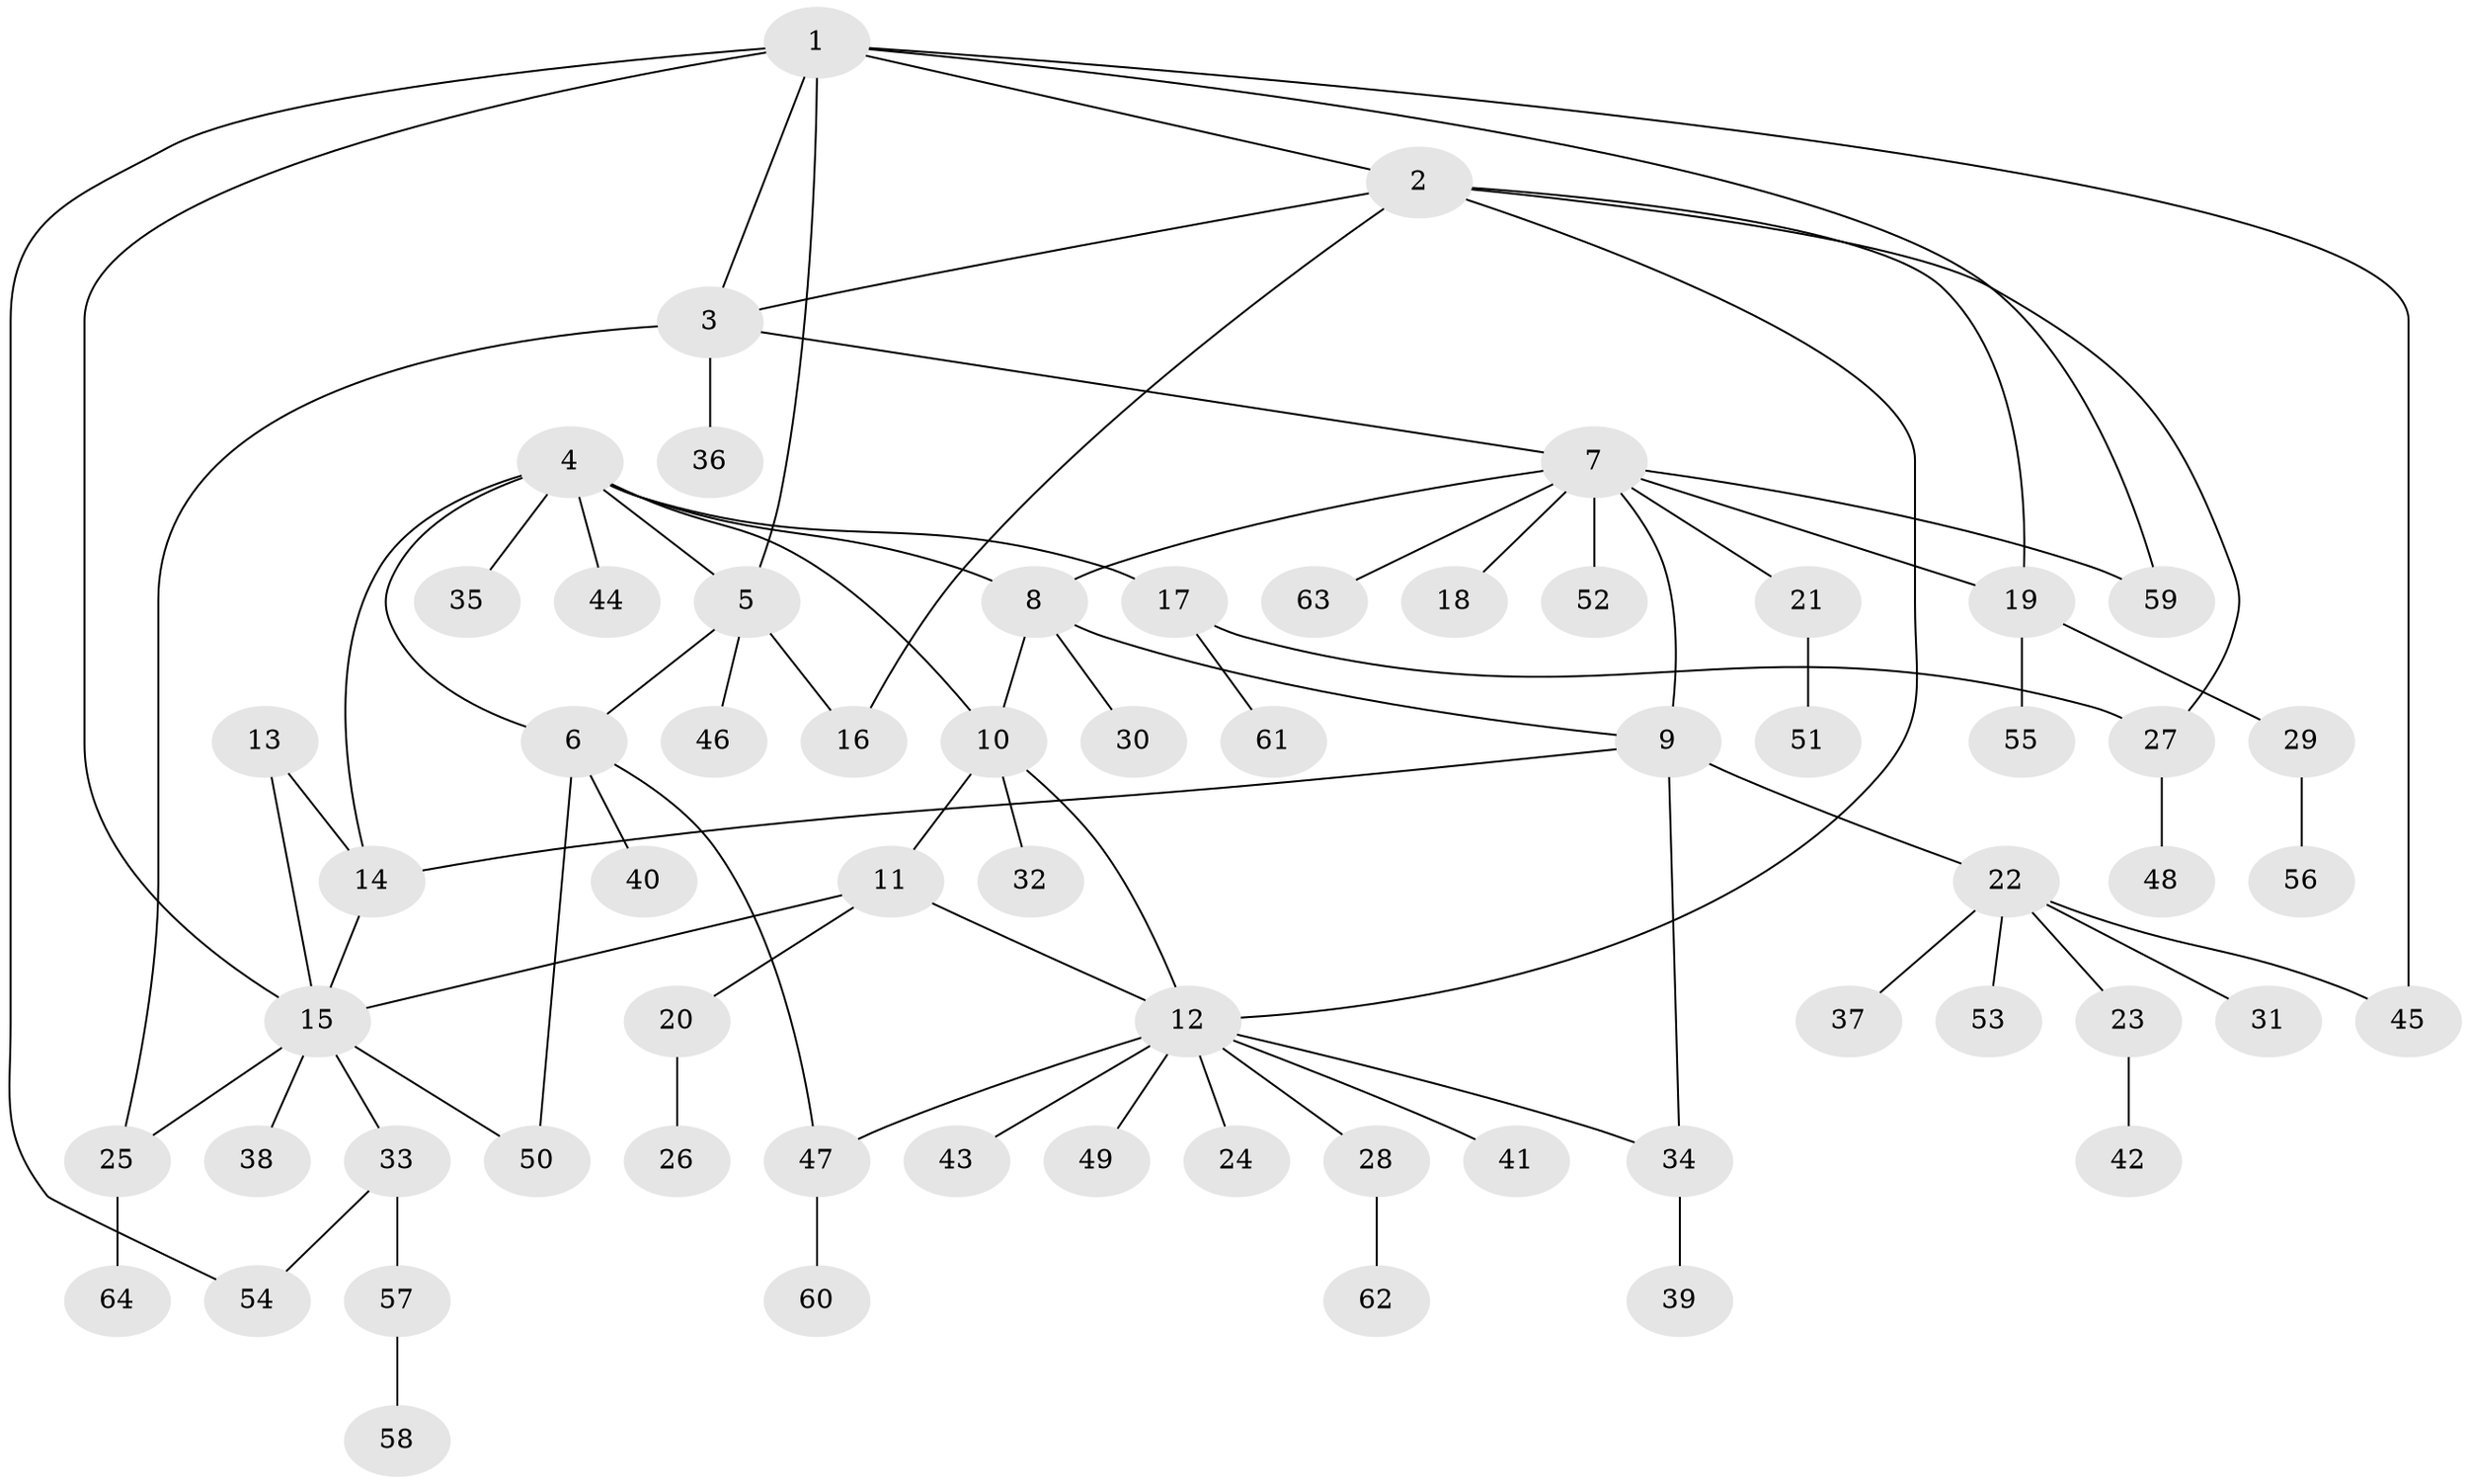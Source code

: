 // Generated by graph-tools (version 1.1) at 2025/02/03/09/25 03:02:38]
// undirected, 64 vertices, 84 edges
graph export_dot {
graph [start="1"]
  node [color=gray90,style=filled];
  1;
  2;
  3;
  4;
  5;
  6;
  7;
  8;
  9;
  10;
  11;
  12;
  13;
  14;
  15;
  16;
  17;
  18;
  19;
  20;
  21;
  22;
  23;
  24;
  25;
  26;
  27;
  28;
  29;
  30;
  31;
  32;
  33;
  34;
  35;
  36;
  37;
  38;
  39;
  40;
  41;
  42;
  43;
  44;
  45;
  46;
  47;
  48;
  49;
  50;
  51;
  52;
  53;
  54;
  55;
  56;
  57;
  58;
  59;
  60;
  61;
  62;
  63;
  64;
  1 -- 2;
  1 -- 3;
  1 -- 5;
  1 -- 15;
  1 -- 45;
  1 -- 54;
  1 -- 59;
  2 -- 3;
  2 -- 12;
  2 -- 16;
  2 -- 19;
  2 -- 27;
  3 -- 7;
  3 -- 25;
  3 -- 36;
  4 -- 5;
  4 -- 6;
  4 -- 8;
  4 -- 10;
  4 -- 14;
  4 -- 17;
  4 -- 35;
  4 -- 44;
  5 -- 6;
  5 -- 16;
  5 -- 46;
  6 -- 40;
  6 -- 47;
  6 -- 50;
  7 -- 8;
  7 -- 9;
  7 -- 18;
  7 -- 19;
  7 -- 21;
  7 -- 52;
  7 -- 59;
  7 -- 63;
  8 -- 9;
  8 -- 10;
  8 -- 30;
  9 -- 14;
  9 -- 22;
  9 -- 34;
  10 -- 11;
  10 -- 12;
  10 -- 32;
  11 -- 12;
  11 -- 15;
  11 -- 20;
  12 -- 24;
  12 -- 28;
  12 -- 34;
  12 -- 41;
  12 -- 43;
  12 -- 47;
  12 -- 49;
  13 -- 14;
  13 -- 15;
  14 -- 15;
  15 -- 25;
  15 -- 33;
  15 -- 38;
  15 -- 50;
  17 -- 27;
  17 -- 61;
  19 -- 29;
  19 -- 55;
  20 -- 26;
  21 -- 51;
  22 -- 23;
  22 -- 31;
  22 -- 37;
  22 -- 45;
  22 -- 53;
  23 -- 42;
  25 -- 64;
  27 -- 48;
  28 -- 62;
  29 -- 56;
  33 -- 54;
  33 -- 57;
  34 -- 39;
  47 -- 60;
  57 -- 58;
}
